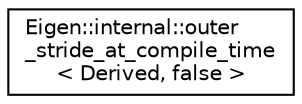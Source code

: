 digraph "Graphical Class Hierarchy"
{
  edge [fontname="Helvetica",fontsize="10",labelfontname="Helvetica",labelfontsize="10"];
  node [fontname="Helvetica",fontsize="10",shape=record];
  rankdir="LR";
  Node1 [label="Eigen::internal::outer\l_stride_at_compile_time\l\< Derived, false \>",height=0.2,width=0.4,color="black", fillcolor="white", style="filled",URL="$struct_eigen_1_1internal_1_1outer__stride__at__compile__time_3_01_derived_00_01false_01_4.html"];
}
